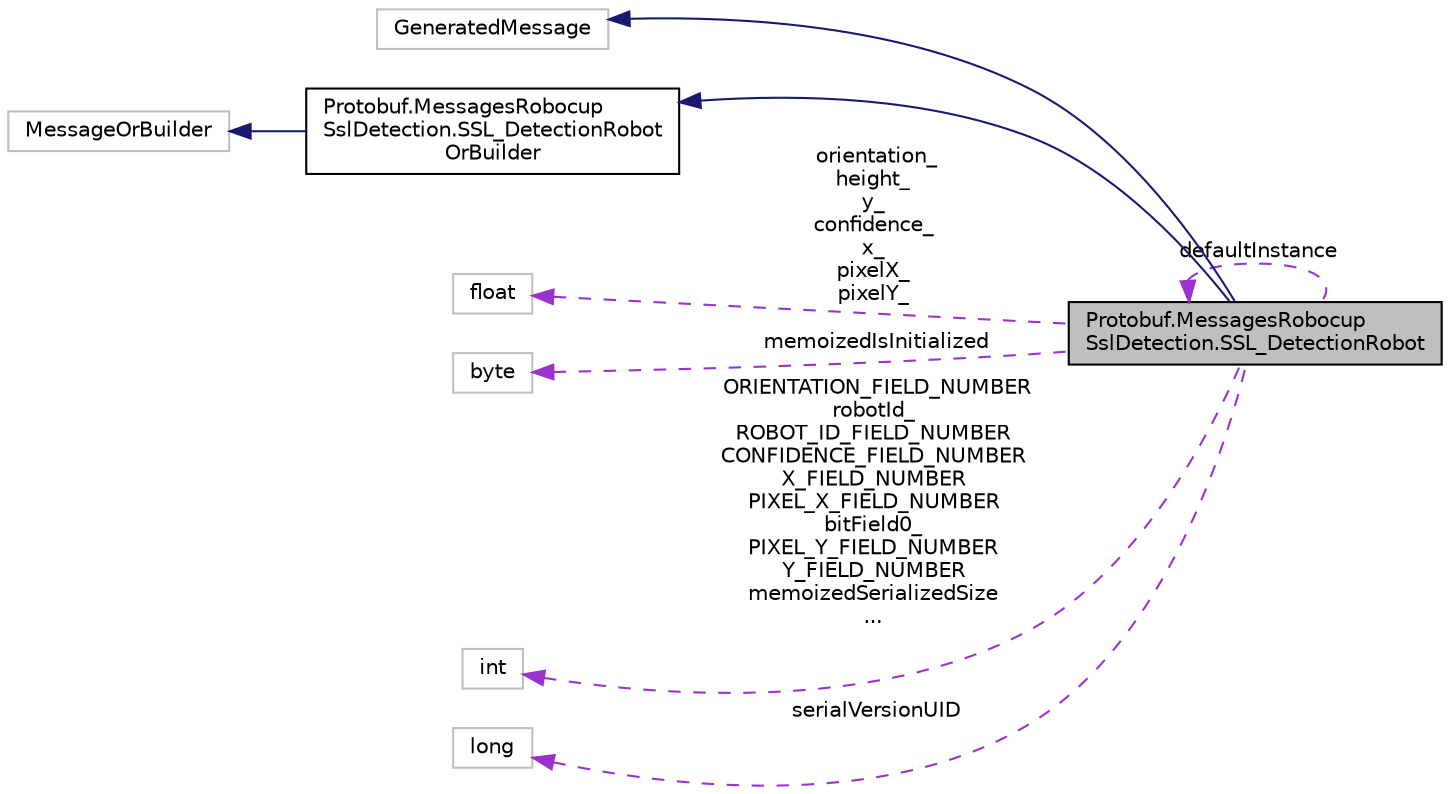 digraph "Protobuf.MessagesRobocupSslDetection.SSL_DetectionRobot"
{
 // INTERACTIVE_SVG=YES
  edge [fontname="Helvetica",fontsize="10",labelfontname="Helvetica",labelfontsize="10"];
  node [fontname="Helvetica",fontsize="10",shape=record];
  rankdir="LR";
  Node1 [label="Protobuf.MessagesRobocup\lSslDetection.SSL_DetectionRobot",height=0.2,width=0.4,color="black", fillcolor="grey75", style="filled", fontcolor="black"];
  Node2 -> Node1 [dir="back",color="midnightblue",fontsize="10",style="solid",fontname="Helvetica"];
  Node2 [label="GeneratedMessage",height=0.2,width=0.4,color="grey75", fillcolor="white", style="filled"];
  Node3 -> Node1 [dir="back",color="midnightblue",fontsize="10",style="solid",fontname="Helvetica"];
  Node3 [label="Protobuf.MessagesRobocup\lSslDetection.SSL_DetectionRobot\lOrBuilder",height=0.2,width=0.4,color="black", fillcolor="white", style="filled",URL="$d0/dab/interface_protobuf_1_1_messages_robocup_ssl_detection_1_1_s_s_l___detection_robot_or_builder.html"];
  Node4 -> Node3 [dir="back",color="midnightblue",fontsize="10",style="solid",fontname="Helvetica"];
  Node4 [label="MessageOrBuilder",height=0.2,width=0.4,color="grey75", fillcolor="white", style="filled"];
  Node5 -> Node1 [dir="back",color="darkorchid3",fontsize="10",style="dashed",label=" orientation_\nheight_\ny_\nconfidence_\nx_\npixelX_\npixelY_" ,fontname="Helvetica"];
  Node5 [label="float",height=0.2,width=0.4,color="grey75", fillcolor="white", style="filled"];
  Node1 -> Node1 [dir="back",color="darkorchid3",fontsize="10",style="dashed",label=" defaultInstance" ,fontname="Helvetica"];
  Node6 -> Node1 [dir="back",color="darkorchid3",fontsize="10",style="dashed",label=" memoizedIsInitialized" ,fontname="Helvetica"];
  Node6 [label="byte",height=0.2,width=0.4,color="grey75", fillcolor="white", style="filled"];
  Node7 -> Node1 [dir="back",color="darkorchid3",fontsize="10",style="dashed",label=" ORIENTATION_FIELD_NUMBER\nrobotId_\nROBOT_ID_FIELD_NUMBER\nCONFIDENCE_FIELD_NUMBER\nX_FIELD_NUMBER\nPIXEL_X_FIELD_NUMBER\nbitField0_\nPIXEL_Y_FIELD_NUMBER\nY_FIELD_NUMBER\nmemoizedSerializedSize\n..." ,fontname="Helvetica"];
  Node7 [label="int",height=0.2,width=0.4,color="grey75", fillcolor="white", style="filled"];
  Node8 -> Node1 [dir="back",color="darkorchid3",fontsize="10",style="dashed",label=" serialVersionUID" ,fontname="Helvetica"];
  Node8 [label="long",height=0.2,width=0.4,color="grey75", fillcolor="white", style="filled"];
}
